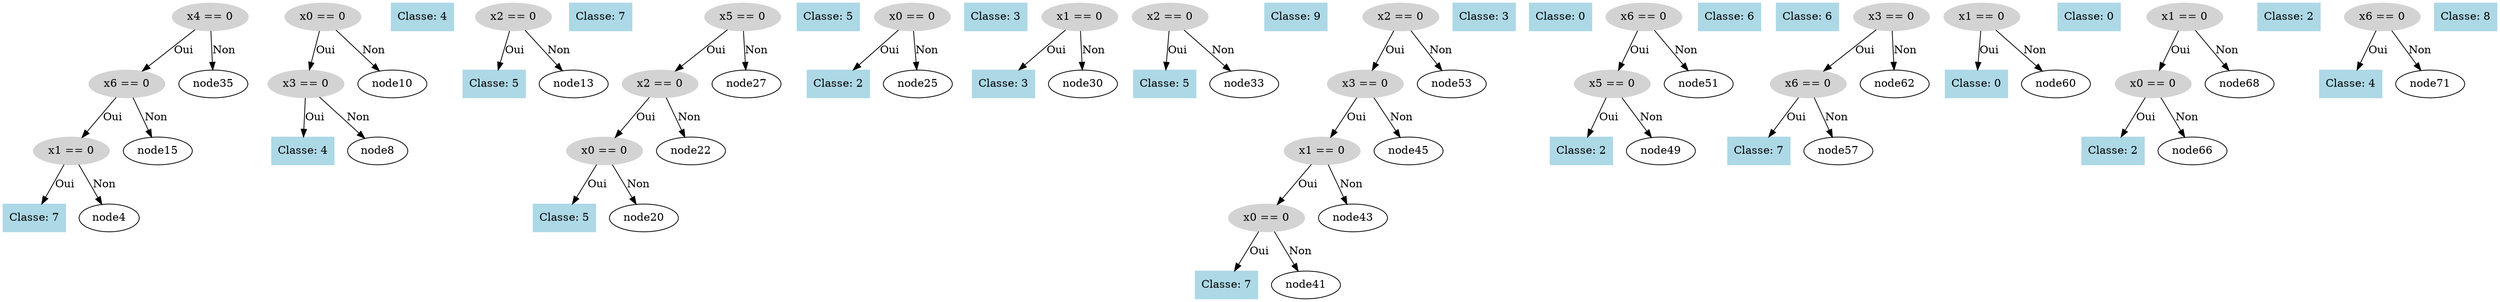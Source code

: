 digraph DecisionTree {
  node0 [label="x4 == 0", shape=ellipse, style=filled, color=lightgray];
  node0 -> node1 [label="Oui"];
  node1 [label="x6 == 0", shape=ellipse, style=filled, color=lightgray];
  node1 -> node2 [label="Oui"];
  node2 [label="x1 == 0", shape=ellipse, style=filled, color=lightgray];
  node2 -> node3 [label="Oui"];
  node3 [label="Classe: 7", shape=box, style=filled, color=lightblue];
  node2 -> node4 [label="Non"];
  node5 [label="x0 == 0", shape=ellipse, style=filled, color=lightgray];
  node5 -> node6 [label="Oui"];
  node6 [label="x3 == 0", shape=ellipse, style=filled, color=lightgray];
  node6 -> node7 [label="Oui"];
  node7 [label="Classe: 4", shape=box, style=filled, color=lightblue];
  node6 -> node8 [label="Non"];
  node9 [label="Classe: 4", shape=box, style=filled, color=lightblue];
  node5 -> node10 [label="Non"];
  node11 [label="x2 == 0", shape=ellipse, style=filled, color=lightgray];
  node11 -> node12 [label="Oui"];
  node12 [label="Classe: 5", shape=box, style=filled, color=lightblue];
  node11 -> node13 [label="Non"];
  node14 [label="Classe: 7", shape=box, style=filled, color=lightblue];
  node1 -> node15 [label="Non"];
  node16 [label="x5 == 0", shape=ellipse, style=filled, color=lightgray];
  node16 -> node17 [label="Oui"];
  node17 [label="x2 == 0", shape=ellipse, style=filled, color=lightgray];
  node17 -> node18 [label="Oui"];
  node18 [label="x0 == 0", shape=ellipse, style=filled, color=lightgray];
  node18 -> node19 [label="Oui"];
  node19 [label="Classe: 5", shape=box, style=filled, color=lightblue];
  node18 -> node20 [label="Non"];
  node21 [label="Classe: 5", shape=box, style=filled, color=lightblue];
  node17 -> node22 [label="Non"];
  node23 [label="x0 == 0", shape=ellipse, style=filled, color=lightgray];
  node23 -> node24 [label="Oui"];
  node24 [label="Classe: 2", shape=box, style=filled, color=lightblue];
  node23 -> node25 [label="Non"];
  node26 [label="Classe: 3", shape=box, style=filled, color=lightblue];
  node16 -> node27 [label="Non"];
  node28 [label="x1 == 0", shape=ellipse, style=filled, color=lightgray];
  node28 -> node29 [label="Oui"];
  node29 [label="Classe: 3", shape=box, style=filled, color=lightblue];
  node28 -> node30 [label="Non"];
  node31 [label="x2 == 0", shape=ellipse, style=filled, color=lightgray];
  node31 -> node32 [label="Oui"];
  node32 [label="Classe: 5", shape=box, style=filled, color=lightblue];
  node31 -> node33 [label="Non"];
  node34 [label="Classe: 9", shape=box, style=filled, color=lightblue];
  node0 -> node35 [label="Non"];
  node36 [label="x2 == 0", shape=ellipse, style=filled, color=lightgray];
  node36 -> node37 [label="Oui"];
  node37 [label="x3 == 0", shape=ellipse, style=filled, color=lightgray];
  node37 -> node38 [label="Oui"];
  node38 [label="x1 == 0", shape=ellipse, style=filled, color=lightgray];
  node38 -> node39 [label="Oui"];
  node39 [label="x0 == 0", shape=ellipse, style=filled, color=lightgray];
  node39 -> node40 [label="Oui"];
  node40 [label="Classe: 7", shape=box, style=filled, color=lightblue];
  node39 -> node41 [label="Non"];
  node42 [label="Classe: 3", shape=box, style=filled, color=lightblue];
  node38 -> node43 [label="Non"];
  node44 [label="Classe: 0", shape=box, style=filled, color=lightblue];
  node37 -> node45 [label="Non"];
  node46 [label="x6 == 0", shape=ellipse, style=filled, color=lightgray];
  node46 -> node47 [label="Oui"];
  node47 [label="x5 == 0", shape=ellipse, style=filled, color=lightgray];
  node47 -> node48 [label="Oui"];
  node48 [label="Classe: 2", shape=box, style=filled, color=lightblue];
  node47 -> node49 [label="Non"];
  node50 [label="Classe: 6", shape=box, style=filled, color=lightblue];
  node46 -> node51 [label="Non"];
  node52 [label="Classe: 6", shape=box, style=filled, color=lightblue];
  node36 -> node53 [label="Non"];
  node54 [label="x3 == 0", shape=ellipse, style=filled, color=lightgray];
  node54 -> node55 [label="Oui"];
  node55 [label="x6 == 0", shape=ellipse, style=filled, color=lightgray];
  node55 -> node56 [label="Oui"];
  node56 [label="Classe: 7", shape=box, style=filled, color=lightblue];
  node55 -> node57 [label="Non"];
  node58 [label="x1 == 0", shape=ellipse, style=filled, color=lightgray];
  node58 -> node59 [label="Oui"];
  node59 [label="Classe: 0", shape=box, style=filled, color=lightblue];
  node58 -> node60 [label="Non"];
  node61 [label="Classe: 0", shape=box, style=filled, color=lightblue];
  node54 -> node62 [label="Non"];
  node63 [label="x1 == 0", shape=ellipse, style=filled, color=lightgray];
  node63 -> node64 [label="Oui"];
  node64 [label="x0 == 0", shape=ellipse, style=filled, color=lightgray];
  node64 -> node65 [label="Oui"];
  node65 [label="Classe: 2", shape=box, style=filled, color=lightblue];
  node64 -> node66 [label="Non"];
  node67 [label="Classe: 2", shape=box, style=filled, color=lightblue];
  node63 -> node68 [label="Non"];
  node69 [label="x6 == 0", shape=ellipse, style=filled, color=lightgray];
  node69 -> node70 [label="Oui"];
  node70 [label="Classe: 4", shape=box, style=filled, color=lightblue];
  node69 -> node71 [label="Non"];
  node72 [label="Classe: 8", shape=box, style=filled, color=lightblue];
}
